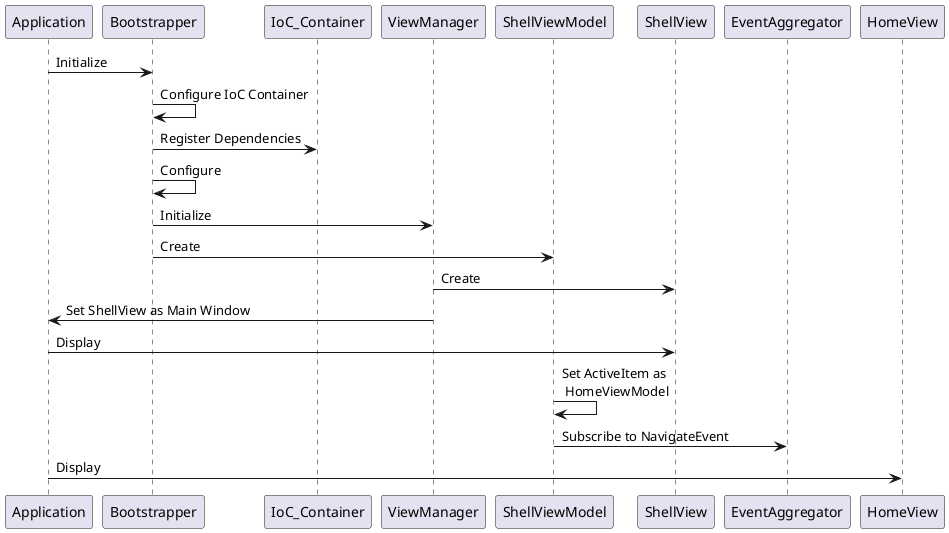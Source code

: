 @startuml
Application -> Bootstrapper: Initialize
Bootstrapper -> Bootstrapper: Configure IoC Container
Bootstrapper -> IoC_Container: Register Dependencies
Bootstrapper -> Bootstrapper: Configure 
Bootstrapper -> ViewManager: Initialize
Bootstrapper -> ShellViewModel: Create
ViewManager -> ShellView: Create
ViewManager -> Application: Set ShellView as Main Window
Application -> ShellView: Display
ShellViewModel -> ShellViewModel: Set ActiveItem as\n HomeViewModel
ShellViewModel -> EventAggregator: Subscribe to NavigateEvent
Application -> HomeView: Display
@enduml